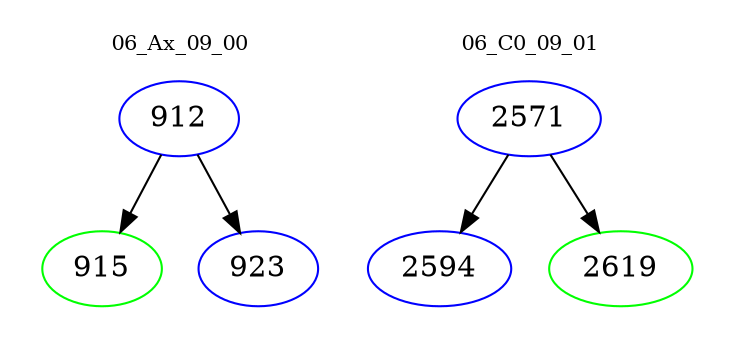 digraph{
subgraph cluster_0 {
color = white
label = "06_Ax_09_00";
fontsize=10;
T0_912 [label="912", color="blue"]
T0_912 -> T0_915 [color="black"]
T0_915 [label="915", color="green"]
T0_912 -> T0_923 [color="black"]
T0_923 [label="923", color="blue"]
}
subgraph cluster_1 {
color = white
label = "06_C0_09_01";
fontsize=10;
T1_2571 [label="2571", color="blue"]
T1_2571 -> T1_2594 [color="black"]
T1_2594 [label="2594", color="blue"]
T1_2571 -> T1_2619 [color="black"]
T1_2619 [label="2619", color="green"]
}
}
